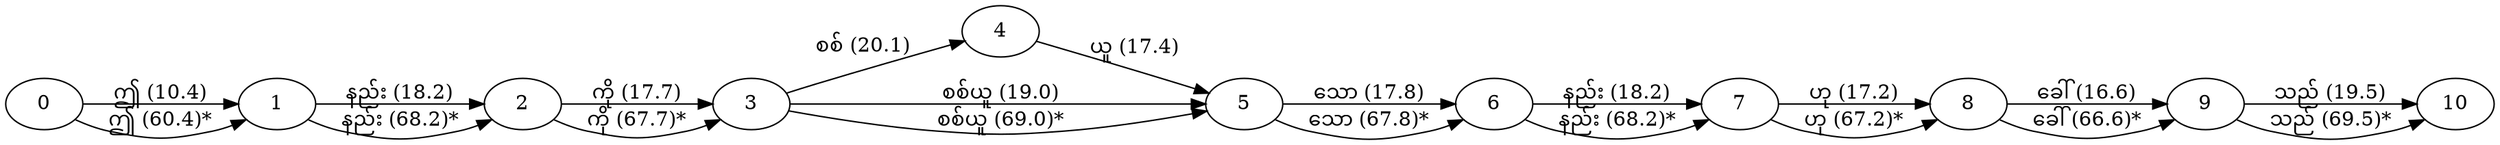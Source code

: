 digraph DAG {
  rankdir=LR;
  0 -> 1 [label="ဤ (10.4)"];
  0 -> 1 [label="ဤ (60.4)*"];
  1 -> 2 [label="နည်း (18.2)"];
  1 -> 2 [label="နည်း (68.2)*"];
  2 -> 3 [label="ကို (17.7)"];
  2 -> 3 [label="ကို (67.7)*"];
  3 -> 4 [label="စစ် (20.1)"];
  3 -> 5 [label="စစ်ယူ (19.0)"];
  3 -> 5 [label="စစ်ယူ (69.0)*"];
  4 -> 5 [label="ယူ (17.4)"];
  5 -> 6 [label="သော (17.8)"];
  5 -> 6 [label="သော (67.8)*"];
  6 -> 7 [label="နည်း (18.2)"];
  6 -> 7 [label="နည်း (68.2)*"];
  7 -> 8 [label="ဟု (17.2)"];
  7 -> 8 [label="ဟု (67.2)*"];
  8 -> 9 [label="ခေါ် (16.6)"];
  8 -> 9 [label="ခေါ် (66.6)*"];
  9 -> 10 [label="သည် (19.5)"];
  9 -> 10 [label="သည် (69.5)*"];
}